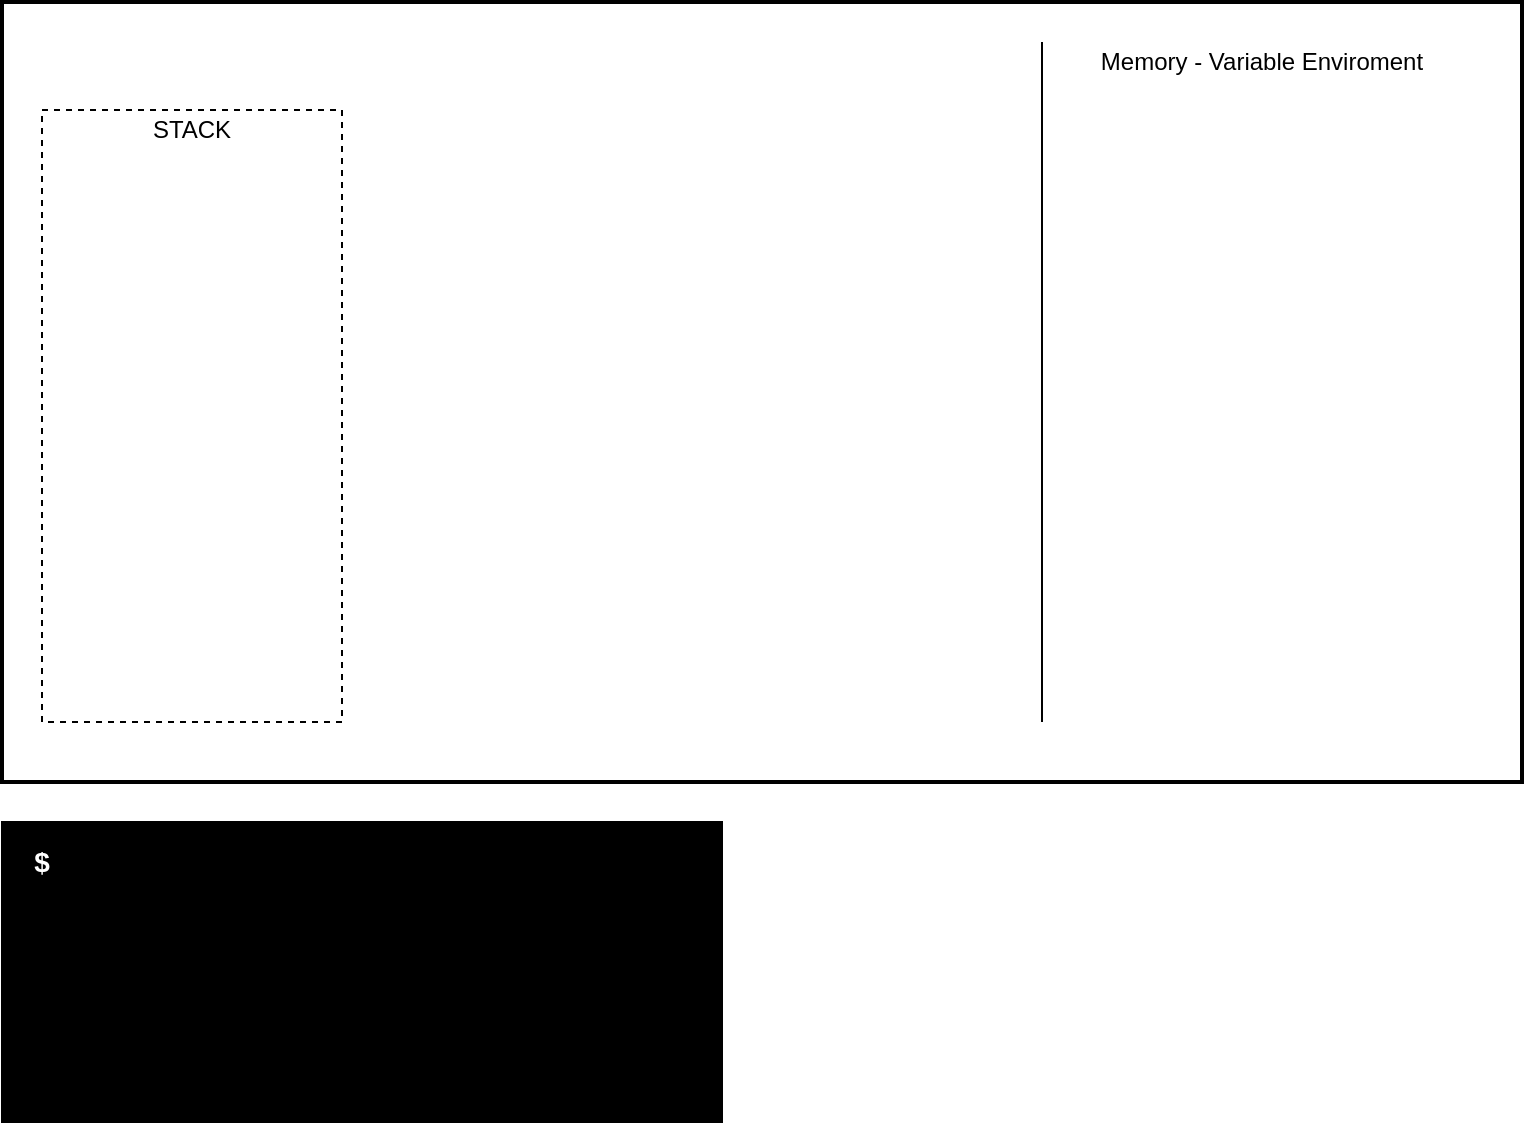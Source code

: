 <mxfile version="12.1.7" type="device" pages="1"><diagram id="AtAcXfgGPhQAY1UnG5qI" name="Page-1"><mxGraphModel dx="854" dy="517" grid="1" gridSize="10" guides="1" tooltips="1" connect="1" arrows="1" fold="1" page="1" pageScale="1" pageWidth="827" pageHeight="1169" math="0" shadow="0"><root><mxCell id="0"/><mxCell id="1" parent="0"/><mxCell id="gYL1LFgZdqE6MOq4h8fn-18" value="" style="group" parent="1" vertex="1" connectable="0"><mxGeometry x="40" y="40" width="760" height="390" as="geometry"/></mxCell><mxCell id="gYL1LFgZdqE6MOq4h8fn-7" value="" style="rounded=0;whiteSpace=wrap;html=1;dashed=1;strokeColor=#000000;strokeWidth=1;fillColor=none;" parent="gYL1LFgZdqE6MOq4h8fn-18" vertex="1"><mxGeometry x="20" y="54" width="150" height="306" as="geometry"/></mxCell><mxCell id="gYL1LFgZdqE6MOq4h8fn-1" value="" style="whiteSpace=wrap;html=1;fillColor=none;strokeWidth=2;imageAspect=0;" parent="gYL1LFgZdqE6MOq4h8fn-18" vertex="1"><mxGeometry width="760" height="390" as="geometry"/></mxCell><mxCell id="gYL1LFgZdqE6MOq4h8fn-8" value="STACK" style="text;html=1;strokeColor=none;fillColor=none;align=center;verticalAlign=middle;whiteSpace=wrap;rounded=0;dashed=1;" parent="gYL1LFgZdqE6MOq4h8fn-18" vertex="1"><mxGeometry x="75" y="54" width="40" height="20" as="geometry"/></mxCell><mxCell id="gYL1LFgZdqE6MOq4h8fn-9" value="Memory - Variable Enviroment" style="text;html=1;strokeColor=none;fillColor=none;align=center;verticalAlign=middle;whiteSpace=wrap;rounded=0;dashed=1;" parent="gYL1LFgZdqE6MOq4h8fn-18" vertex="1"><mxGeometry x="540" y="20" width="180" height="20" as="geometry"/></mxCell><mxCell id="gYL1LFgZdqE6MOq4h8fn-12" value="" style="endArrow=none;html=1;" parent="gYL1LFgZdqE6MOq4h8fn-18" edge="1"><mxGeometry width="50" height="50" relative="1" as="geometry"><mxPoint x="520" y="60" as="sourcePoint"/><mxPoint x="520" y="60" as="targetPoint"/></mxGeometry></mxCell><mxCell id="gYL1LFgZdqE6MOq4h8fn-13" value="" style="endArrow=none;html=1;rounded=0;" parent="gYL1LFgZdqE6MOq4h8fn-18" edge="1"><mxGeometry width="50" height="50" relative="1" as="geometry"><mxPoint x="520" y="360" as="sourcePoint"/><mxPoint x="520" y="20" as="targetPoint"/></mxGeometry></mxCell><mxCell id="gYL1LFgZdqE6MOq4h8fn-45" value="" style="rounded=0;whiteSpace=wrap;html=1;strokeColor=#000000;strokeWidth=1;fillColor=#000000;" parent="1" vertex="1"><mxGeometry x="40" y="450" width="360" height="150" as="geometry"/></mxCell><mxCell id="gYL1LFgZdqE6MOq4h8fn-46" value="&lt;font color=&quot;#ffffff&quot; size=&quot;1&quot;&gt;&lt;b style=&quot;font-size: 14px&quot;&gt;$&lt;br&gt;&lt;/b&gt;&lt;/font&gt;" style="text;html=1;strokeColor=none;fillColor=none;align=center;verticalAlign=middle;whiteSpace=wrap;rounded=0;" parent="1" vertex="1"><mxGeometry x="40" y="460" width="40" height="20" as="geometry"/></mxCell></root></mxGraphModel></diagram></mxfile>